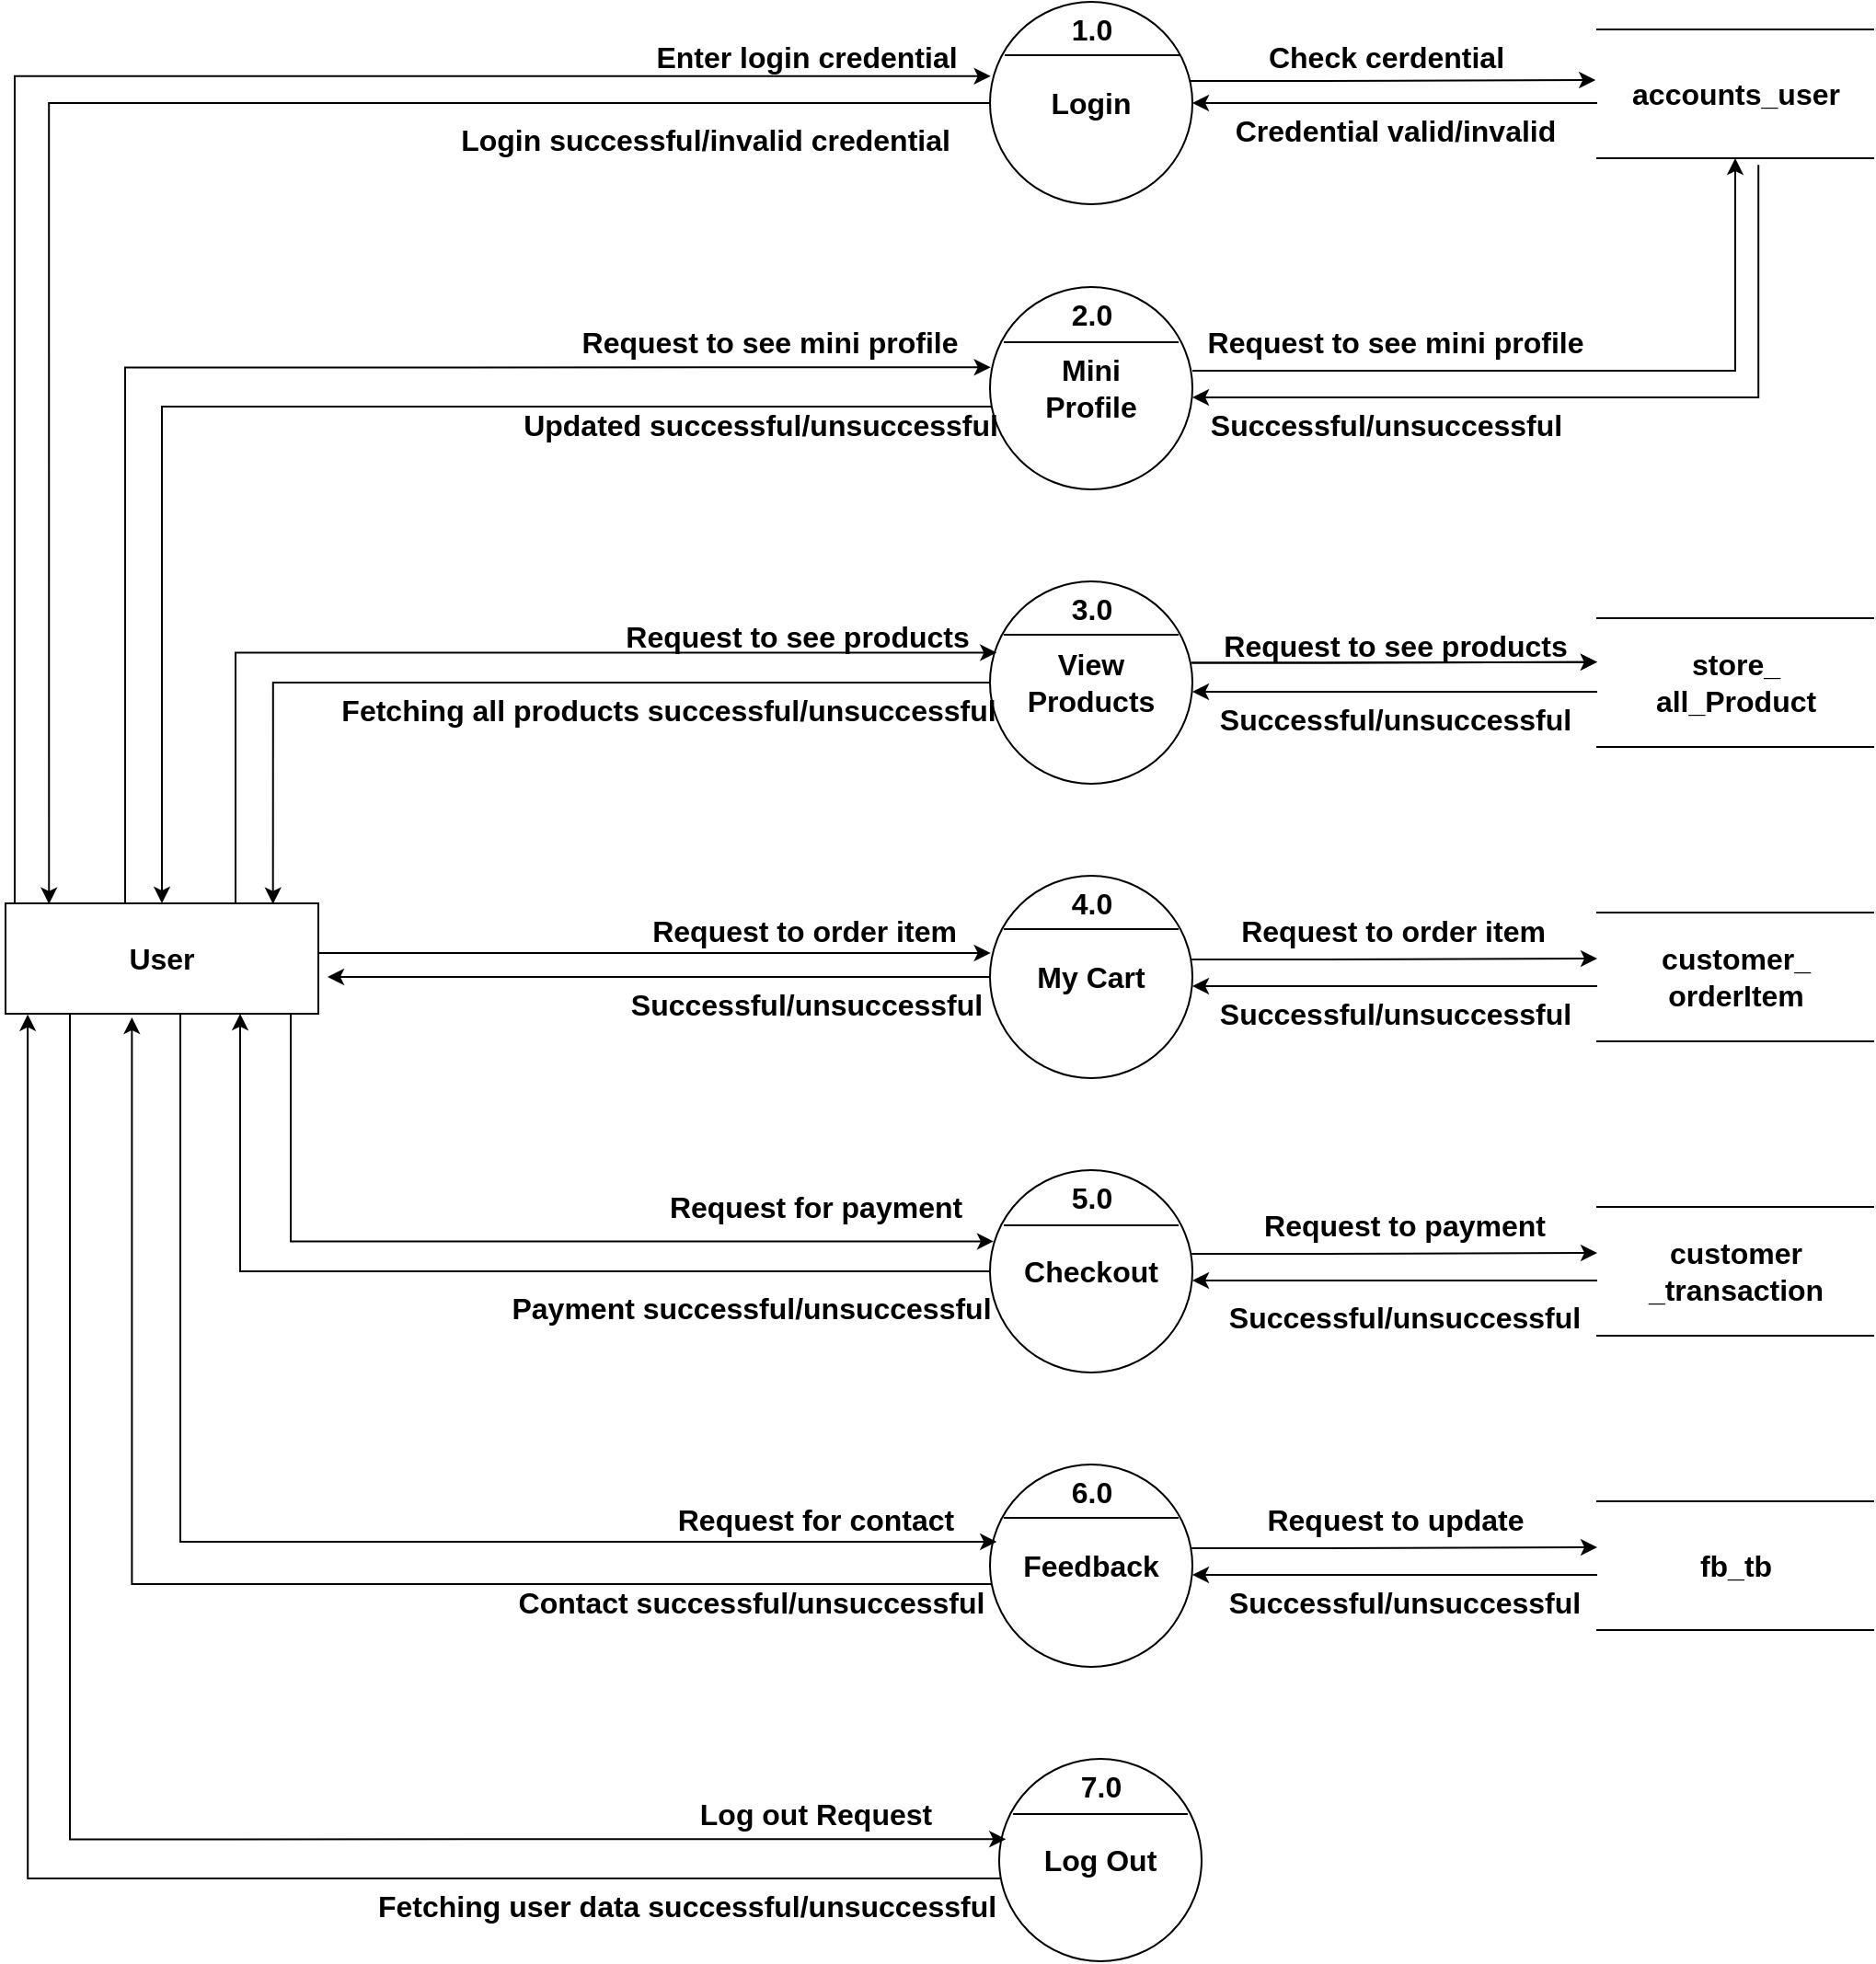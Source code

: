 <mxfile version="20.1.2" type="device"><diagram id="Mw9rHrBjbfb4Q8k92jQl" name="Page-1"><mxGraphModel dx="4152" dy="2204" grid="1" gridSize="10" guides="1" tooltips="1" connect="1" arrows="1" fold="1" page="1" pageScale="1" pageWidth="1200" pageHeight="1920" math="0" shadow="0"><root><mxCell id="0"/><mxCell id="1" parent="0"/><mxCell id="qdJ0pJnOg0wzCEZAPqkk-105" style="edgeStyle=orthogonalEdgeStyle;rounded=0;orthogonalLoop=1;jettySize=auto;html=1;entryX=-0.006;entryY=0.393;entryDx=0;entryDy=0;entryPerimeter=0;fontSize=16;" parent="1" source="qdJ0pJnOg0wzCEZAPqkk-11" target="qdJ0pJnOg0wzCEZAPqkk-15" edge="1"><mxGeometry relative="1" as="geometry"><Array as="points"><mxPoint x="808" y="253"/><mxPoint x="808" y="253"/></Array></mxGeometry></mxCell><mxCell id="qdJ0pJnOg0wzCEZAPqkk-123" style="edgeStyle=orthogonalEdgeStyle;rounded=0;orthogonalLoop=1;jettySize=auto;html=1;entryX=0.139;entryY=0.006;entryDx=0;entryDy=0;entryPerimeter=0;fontSize=16;" parent="1" source="qdJ0pJnOg0wzCEZAPqkk-11" target="qdJ0pJnOg0wzCEZAPqkk-121" edge="1"><mxGeometry relative="1" as="geometry"/></mxCell><mxCell id="qdJ0pJnOg0wzCEZAPqkk-11" value="&lt;b&gt;Login&lt;/b&gt;" style="ellipse;whiteSpace=wrap;html=1;aspect=fixed;fontSize=16;" parent="1" vertex="1"><mxGeometry x="628" y="210" width="110" height="110" as="geometry"/></mxCell><mxCell id="qdJ0pJnOg0wzCEZAPqkk-12" value="&lt;b&gt;Enter login credential&lt;/b&gt;" style="text;html=1;align=center;verticalAlign=middle;resizable=0;points=[];autosize=1;strokeColor=none;fillColor=none;fontSize=16;" parent="1" vertex="1"><mxGeometry x="433" y="225" width="190" height="30" as="geometry"/></mxCell><mxCell id="qdJ0pJnOg0wzCEZAPqkk-13" value="&lt;b&gt;Login successful/invalid credential&lt;/b&gt;" style="text;html=1;align=center;verticalAlign=middle;resizable=0;points=[];autosize=1;strokeColor=none;fillColor=none;fontSize=16;" parent="1" vertex="1"><mxGeometry x="328" y="270" width="290" height="30" as="geometry"/></mxCell><mxCell id="qdJ0pJnOg0wzCEZAPqkk-106" style="edgeStyle=orthogonalEdgeStyle;rounded=0;orthogonalLoop=1;jettySize=auto;html=1;entryX=1;entryY=0.5;entryDx=0;entryDy=0;fontSize=16;" parent="1" source="qdJ0pJnOg0wzCEZAPqkk-15" target="qdJ0pJnOg0wzCEZAPqkk-11" edge="1"><mxGeometry relative="1" as="geometry"><Array as="points"><mxPoint x="878" y="265"/><mxPoint x="878" y="265"/></Array></mxGeometry></mxCell><mxCell id="qdJ0pJnOg0wzCEZAPqkk-15" value="&lt;b&gt;accounts_user&lt;/b&gt;" style="html=1;dashed=0;whitespace=wrap;shape=partialRectangle;right=0;left=0;fontSize=16;" parent="1" vertex="1"><mxGeometry x="958" y="225" width="150" height="70" as="geometry"/></mxCell><mxCell id="qdJ0pJnOg0wzCEZAPqkk-126" style="edgeStyle=orthogonalEdgeStyle;rounded=0;orthogonalLoop=1;jettySize=auto;html=1;entryX=0.5;entryY=0;entryDx=0;entryDy=0;fontSize=16;" parent="1" source="qdJ0pJnOg0wzCEZAPqkk-17" target="qdJ0pJnOg0wzCEZAPqkk-121" edge="1"><mxGeometry relative="1" as="geometry"><Array as="points"><mxPoint x="178" y="430"/></Array></mxGeometry></mxCell><mxCell id="qdJ0pJnOg0wzCEZAPqkk-17" value="&lt;b&gt;Mini&lt;br&gt;Profile&lt;br&gt;&lt;/b&gt;" style="ellipse;whiteSpace=wrap;html=1;aspect=fixed;fontSize=16;" parent="1" vertex="1"><mxGeometry x="628" y="365" width="110" height="110" as="geometry"/></mxCell><mxCell id="qdJ0pJnOg0wzCEZAPqkk-130" style="edgeStyle=orthogonalEdgeStyle;rounded=0;orthogonalLoop=1;jettySize=auto;html=1;entryX=0.855;entryY=0.006;entryDx=0;entryDy=0;entryPerimeter=0;fontSize=16;" parent="1" source="qdJ0pJnOg0wzCEZAPqkk-21" target="qdJ0pJnOg0wzCEZAPqkk-121" edge="1"><mxGeometry relative="1" as="geometry"><Array as="points"><mxPoint x="238" y="580"/></Array></mxGeometry></mxCell><mxCell id="qdJ0pJnOg0wzCEZAPqkk-21" value="&lt;b&gt;View Products&lt;br&gt;&lt;/b&gt;" style="ellipse;whiteSpace=wrap;html=1;aspect=fixed;fontSize=16;" parent="1" vertex="1"><mxGeometry x="628" y="525" width="110" height="110" as="geometry"/></mxCell><mxCell id="qdJ0pJnOg0wzCEZAPqkk-23" value="&lt;b&gt;store_&lt;br&gt;all_Product&lt;/b&gt;" style="html=1;dashed=0;whitespace=wrap;shape=partialRectangle;right=0;left=0;fontSize=16;" parent="1" vertex="1"><mxGeometry x="958" y="545" width="150" height="70" as="geometry"/></mxCell><mxCell id="qdJ0pJnOg0wzCEZAPqkk-143" style="edgeStyle=orthogonalEdgeStyle;rounded=0;orthogonalLoop=1;jettySize=auto;html=1;fontSize=16;" parent="1" source="qdJ0pJnOg0wzCEZAPqkk-27" edge="1"><mxGeometry relative="1" as="geometry"><mxPoint x="268" y="740" as="targetPoint"/></mxGeometry></mxCell><mxCell id="qdJ0pJnOg0wzCEZAPqkk-27" value="&lt;b&gt;My Cart&lt;br&gt;&lt;/b&gt;" style="ellipse;whiteSpace=wrap;html=1;aspect=fixed;fontSize=16;" parent="1" vertex="1"><mxGeometry x="628" y="685" width="110" height="110" as="geometry"/></mxCell><mxCell id="qdJ0pJnOg0wzCEZAPqkk-28" value="&lt;b&gt;customer_&lt;br&gt;orderItem&lt;br&gt;&lt;/b&gt;" style="html=1;dashed=0;whitespace=wrap;shape=partialRectangle;right=0;left=0;fontSize=16;" parent="1" vertex="1"><mxGeometry x="958" y="705" width="150" height="70" as="geometry"/></mxCell><mxCell id="qdJ0pJnOg0wzCEZAPqkk-137" style="edgeStyle=orthogonalEdgeStyle;rounded=0;orthogonalLoop=1;jettySize=auto;html=1;entryX=0.75;entryY=1;entryDx=0;entryDy=0;fontSize=16;" parent="1" source="qdJ0pJnOg0wzCEZAPqkk-32" target="qdJ0pJnOg0wzCEZAPqkk-121" edge="1"><mxGeometry relative="1" as="geometry"><Array as="points"><mxPoint x="221" y="900"/></Array></mxGeometry></mxCell><mxCell id="qdJ0pJnOg0wzCEZAPqkk-32" value="&lt;b&gt;Checkout&lt;br&gt;&lt;/b&gt;" style="ellipse;whiteSpace=wrap;html=1;aspect=fixed;fontSize=16;" parent="1" vertex="1"><mxGeometry x="628" y="845" width="110" height="110" as="geometry"/></mxCell><mxCell id="qdJ0pJnOg0wzCEZAPqkk-33" value="&lt;b&gt;customer&lt;br&gt;_transaction&lt;/b&gt;&lt;b&gt;&lt;br&gt;&lt;/b&gt;" style="html=1;dashed=0;whitespace=wrap;shape=partialRectangle;right=0;left=0;fontSize=16;" parent="1" vertex="1"><mxGeometry x="958" y="865" width="150" height="70" as="geometry"/></mxCell><mxCell id="qdJ0pJnOg0wzCEZAPqkk-139" style="edgeStyle=orthogonalEdgeStyle;rounded=0;orthogonalLoop=1;jettySize=auto;html=1;entryX=0.404;entryY=1.033;entryDx=0;entryDy=0;entryPerimeter=0;fontSize=16;" parent="1" source="qdJ0pJnOg0wzCEZAPqkk-37" target="qdJ0pJnOg0wzCEZAPqkk-121" edge="1"><mxGeometry relative="1" as="geometry"><Array as="points"><mxPoint x="162" y="1070"/></Array></mxGeometry></mxCell><mxCell id="qdJ0pJnOg0wzCEZAPqkk-37" value="&lt;b&gt;Feedback&lt;br&gt;&lt;/b&gt;" style="ellipse;whiteSpace=wrap;html=1;aspect=fixed;fontSize=16;" parent="1" vertex="1"><mxGeometry x="628" y="1005" width="110" height="110" as="geometry"/></mxCell><mxCell id="qdJ0pJnOg0wzCEZAPqkk-38" value="&lt;b&gt;fb_tb&lt;br&gt;&lt;/b&gt;" style="html=1;dashed=0;whitespace=wrap;shape=partialRectangle;right=0;left=0;fontSize=16;" parent="1" vertex="1"><mxGeometry x="958" y="1025" width="150" height="70" as="geometry"/></mxCell><mxCell id="qdJ0pJnOg0wzCEZAPqkk-141" style="edgeStyle=orthogonalEdgeStyle;rounded=0;orthogonalLoop=1;jettySize=auto;html=1;entryX=0.071;entryY=1.006;entryDx=0;entryDy=0;entryPerimeter=0;fontSize=16;" parent="1" source="qdJ0pJnOg0wzCEZAPqkk-42" target="qdJ0pJnOg0wzCEZAPqkk-121" edge="1"><mxGeometry relative="1" as="geometry"><Array as="points"><mxPoint x="105" y="1230"/></Array></mxGeometry></mxCell><mxCell id="qdJ0pJnOg0wzCEZAPqkk-42" value="&lt;b&gt;Log Out&lt;br&gt;&lt;/b&gt;" style="ellipse;whiteSpace=wrap;html=1;aspect=fixed;fontSize=16;" parent="1" vertex="1"><mxGeometry x="633" y="1165" width="110" height="110" as="geometry"/></mxCell><mxCell id="qdJ0pJnOg0wzCEZAPqkk-43" value="&lt;b&gt;Check cerdential&lt;/b&gt;" style="text;html=1;align=center;verticalAlign=middle;resizable=0;points=[];autosize=1;strokeColor=none;fillColor=none;fontSize=16;" parent="1" vertex="1"><mxGeometry x="768" y="225" width="150" height="30" as="geometry"/></mxCell><mxCell id="qdJ0pJnOg0wzCEZAPqkk-44" value="&lt;b&gt;Credential valid/invalid&lt;/b&gt;" style="text;html=1;align=center;verticalAlign=middle;resizable=0;points=[];autosize=1;strokeColor=none;fillColor=none;fontSize=16;" parent="1" vertex="1"><mxGeometry x="748" y="265" width="200" height="30" as="geometry"/></mxCell><mxCell id="qdJ0pJnOg0wzCEZAPqkk-45" value="&lt;b&gt;Request to see mini profile&lt;/b&gt;" style="text;html=1;align=center;verticalAlign=middle;resizable=0;points=[];autosize=1;strokeColor=none;fillColor=none;fontSize=16;" parent="1" vertex="1"><mxGeometry x="733" y="380" width="230" height="30" as="geometry"/></mxCell><mxCell id="qdJ0pJnOg0wzCEZAPqkk-46" value="&lt;b&gt;Successful/unsuccessful&lt;/b&gt;" style="text;html=1;align=center;verticalAlign=middle;resizable=0;points=[];autosize=1;strokeColor=none;fillColor=none;fontSize=16;" parent="1" vertex="1"><mxGeometry x="738" y="425" width="210" height="30" as="geometry"/></mxCell><mxCell id="qdJ0pJnOg0wzCEZAPqkk-47" value="&lt;b&gt;Request to see products&lt;/b&gt;" style="text;html=1;align=center;verticalAlign=middle;resizable=0;points=[];autosize=1;strokeColor=none;fillColor=none;fontSize=16;" parent="1" vertex="1"><mxGeometry x="743" y="545" width="210" height="30" as="geometry"/></mxCell><mxCell id="qdJ0pJnOg0wzCEZAPqkk-48" value="&lt;b&gt;Request to order item&lt;span style=&quot;white-space: pre;&quot;&gt;&#9;&lt;/span&gt;&lt;/b&gt;" style="text;html=1;align=center;verticalAlign=middle;resizable=0;points=[];autosize=1;strokeColor=none;fillColor=none;fontSize=16;" parent="1" vertex="1"><mxGeometry x="753" y="700" width="200" height="30" as="geometry"/></mxCell><mxCell id="qdJ0pJnOg0wzCEZAPqkk-49" value="&lt;b&gt;Request to payment&lt;/b&gt;" style="text;html=1;align=center;verticalAlign=middle;resizable=0;points=[];autosize=1;strokeColor=none;fillColor=none;fontSize=16;" parent="1" vertex="1"><mxGeometry x="763" y="860" width="180" height="30" as="geometry"/></mxCell><mxCell id="qdJ0pJnOg0wzCEZAPqkk-50" value="&lt;b&gt;Request to update&lt;/b&gt;" style="text;html=1;align=center;verticalAlign=middle;resizable=0;points=[];autosize=1;strokeColor=none;fillColor=none;fontSize=16;" parent="1" vertex="1"><mxGeometry x="768" y="1020" width="160" height="30" as="geometry"/></mxCell><mxCell id="qdJ0pJnOg0wzCEZAPqkk-51" value="&lt;b&gt;Successful/unsuccessful&lt;/b&gt;" style="text;html=1;align=center;verticalAlign=middle;resizable=0;points=[];autosize=1;strokeColor=none;fillColor=none;fontSize=16;" parent="1" vertex="1"><mxGeometry x="743" y="585" width="210" height="30" as="geometry"/></mxCell><mxCell id="qdJ0pJnOg0wzCEZAPqkk-52" value="&lt;b&gt;Successful/unsuccessful&lt;/b&gt;" style="text;html=1;align=center;verticalAlign=middle;resizable=0;points=[];autosize=1;strokeColor=none;fillColor=none;fontSize=16;" parent="1" vertex="1"><mxGeometry x="743" y="745" width="210" height="30" as="geometry"/></mxCell><mxCell id="qdJ0pJnOg0wzCEZAPqkk-53" value="&lt;b&gt;Successful/unsuccessful&lt;/b&gt;" style="text;html=1;align=center;verticalAlign=middle;resizable=0;points=[];autosize=1;strokeColor=none;fillColor=none;fontSize=16;" parent="1" vertex="1"><mxGeometry x="748" y="910" width="210" height="30" as="geometry"/></mxCell><mxCell id="qdJ0pJnOg0wzCEZAPqkk-54" value="&lt;b&gt;Successful/unsuccessful&lt;/b&gt;" style="text;html=1;align=center;verticalAlign=middle;resizable=0;points=[];autosize=1;strokeColor=none;fillColor=none;fontSize=16;" parent="1" vertex="1"><mxGeometry x="748" y="1065" width="210" height="30" as="geometry"/></mxCell><mxCell id="qdJ0pJnOg0wzCEZAPqkk-55" value="&lt;b&gt;Updated&amp;nbsp;successful/unsuccessful&lt;/b&gt;" style="text;html=1;align=center;verticalAlign=middle;resizable=0;points=[];autosize=1;strokeColor=none;fillColor=none;fontSize=16;" parent="1" vertex="1"><mxGeometry x="363" y="425" width="280" height="30" as="geometry"/></mxCell><mxCell id="qdJ0pJnOg0wzCEZAPqkk-56" value="&lt;b&gt;Request to see products&lt;/b&gt;" style="text;html=1;align=center;verticalAlign=middle;resizable=0;points=[];autosize=1;strokeColor=none;fillColor=none;fontSize=16;" parent="1" vertex="1"><mxGeometry x="418" y="540" width="210" height="30" as="geometry"/></mxCell><mxCell id="qdJ0pJnOg0wzCEZAPqkk-57" value="&lt;b&gt;Request for payment&lt;/b&gt;" style="text;html=1;align=center;verticalAlign=middle;resizable=0;points=[];autosize=1;strokeColor=none;fillColor=none;fontSize=16;" parent="1" vertex="1"><mxGeometry x="443" y="850" width="180" height="30" as="geometry"/></mxCell><mxCell id="qdJ0pJnOg0wzCEZAPqkk-58" value="&lt;b&gt;Log out Request&lt;/b&gt;" style="text;html=1;align=center;verticalAlign=middle;resizable=0;points=[];autosize=1;strokeColor=none;fillColor=none;fontSize=16;" parent="1" vertex="1"><mxGeometry x="458" y="1180" width="150" height="30" as="geometry"/></mxCell><mxCell id="qdJ0pJnOg0wzCEZAPqkk-59" value="&lt;b&gt;Fetching all products successful/unsuccessful&lt;/b&gt;" style="text;html=1;align=center;verticalAlign=middle;resizable=0;points=[];autosize=1;strokeColor=none;fillColor=none;fontSize=16;" parent="1" vertex="1"><mxGeometry x="263" y="580" width="380" height="30" as="geometry"/></mxCell><mxCell id="qdJ0pJnOg0wzCEZAPqkk-60" value="&lt;b&gt;Payment successful/unsuccessful&lt;/b&gt;" style="text;html=1;align=center;verticalAlign=middle;resizable=0;points=[];autosize=1;strokeColor=none;fillColor=none;fontSize=16;" parent="1" vertex="1"><mxGeometry x="358" y="905" width="280" height="30" as="geometry"/></mxCell><mxCell id="qdJ0pJnOg0wzCEZAPqkk-61" value="&lt;b&gt;Contact successful/unsuccessful&lt;/b&gt;" style="text;html=1;align=center;verticalAlign=middle;resizable=0;points=[];autosize=1;strokeColor=none;fillColor=none;fontSize=16;" parent="1" vertex="1"><mxGeometry x="358" y="1065" width="280" height="30" as="geometry"/></mxCell><mxCell id="qdJ0pJnOg0wzCEZAPqkk-62" value="&lt;b&gt;Fetching user data successful/unsuccessful&lt;/b&gt;" style="text;html=1;align=center;verticalAlign=middle;resizable=0;points=[];autosize=1;strokeColor=none;fillColor=none;fontSize=16;" parent="1" vertex="1"><mxGeometry x="283" y="1230" width="360" height="30" as="geometry"/></mxCell><mxCell id="qdJ0pJnOg0wzCEZAPqkk-63" value="&lt;b&gt;Request to see mini profile&lt;/b&gt;" style="text;html=1;align=center;verticalAlign=middle;resizable=0;points=[];autosize=1;strokeColor=none;fillColor=none;fontSize=16;" parent="1" vertex="1"><mxGeometry x="393" y="380" width="230" height="30" as="geometry"/></mxCell><mxCell id="qdJ0pJnOg0wzCEZAPqkk-64" value="&lt;b&gt;Request to order item&lt;span style=&quot;white-space: pre;&quot;&gt;&#9;&lt;/span&gt;&lt;/b&gt;" style="text;html=1;align=center;verticalAlign=middle;resizable=0;points=[];autosize=1;strokeColor=none;fillColor=none;fontSize=16;" parent="1" vertex="1"><mxGeometry x="433" y="700" width="200" height="30" as="geometry"/></mxCell><mxCell id="qdJ0pJnOg0wzCEZAPqkk-65" value="&lt;b&gt;Successful/unsuccessful&lt;/b&gt;" style="text;html=1;align=center;verticalAlign=middle;resizable=0;points=[];autosize=1;strokeColor=none;fillColor=none;fontSize=16;" parent="1" vertex="1"><mxGeometry x="423" y="740" width="210" height="30" as="geometry"/></mxCell><mxCell id="qdJ0pJnOg0wzCEZAPqkk-66" value="&lt;b&gt;Request for contact&lt;/b&gt;" style="text;html=1;align=center;verticalAlign=middle;resizable=0;points=[];autosize=1;strokeColor=none;fillColor=none;fontSize=16;" parent="1" vertex="1"><mxGeometry x="448" y="1020" width="170" height="30" as="geometry"/></mxCell><mxCell id="qdJ0pJnOg0wzCEZAPqkk-72" value="" style="endArrow=none;html=1;rounded=0;exitX=0.073;exitY=0.264;exitDx=0;exitDy=0;exitPerimeter=0;entryX=0.936;entryY=0.264;entryDx=0;entryDy=0;entryPerimeter=0;" parent="1" source="qdJ0pJnOg0wzCEZAPqkk-11" target="qdJ0pJnOg0wzCEZAPqkk-11" edge="1"><mxGeometry width="50" height="50" relative="1" as="geometry"><mxPoint x="728" y="350" as="sourcePoint"/><mxPoint x="778" y="300" as="targetPoint"/></mxGeometry></mxCell><mxCell id="qdJ0pJnOg0wzCEZAPqkk-73" value="&lt;font style=&quot;font-size: 16px;&quot;&gt;&lt;b&gt;1.0&lt;/b&gt;&lt;/font&gt;" style="text;html=1;align=center;verticalAlign=middle;resizable=0;points=[];autosize=1;strokeColor=none;fillColor=none;" parent="1" vertex="1"><mxGeometry x="658" y="210" width="50" height="30" as="geometry"/></mxCell><mxCell id="qdJ0pJnOg0wzCEZAPqkk-74" value="" style="endArrow=none;html=1;rounded=0;exitX=0.073;exitY=0.264;exitDx=0;exitDy=0;exitPerimeter=0;entryX=0.936;entryY=0.264;entryDx=0;entryDy=0;entryPerimeter=0;" parent="1" edge="1"><mxGeometry width="50" height="50" relative="1" as="geometry"><mxPoint x="635.54" y="395" as="sourcePoint"/><mxPoint x="730.47" y="395" as="targetPoint"/></mxGeometry></mxCell><mxCell id="qdJ0pJnOg0wzCEZAPqkk-75" value="&lt;span style=&quot;font-size: 16px;&quot;&gt;&lt;b&gt;2.0&lt;/b&gt;&lt;/span&gt;" style="text;html=1;align=center;verticalAlign=middle;resizable=0;points=[];autosize=1;strokeColor=none;fillColor=none;" parent="1" vertex="1"><mxGeometry x="658" y="365" width="50" height="30" as="geometry"/></mxCell><mxCell id="qdJ0pJnOg0wzCEZAPqkk-76" value="" style="endArrow=none;html=1;rounded=0;exitX=0.073;exitY=0.264;exitDx=0;exitDy=0;exitPerimeter=0;entryX=0.936;entryY=0.264;entryDx=0;entryDy=0;entryPerimeter=0;" parent="1" edge="1"><mxGeometry width="50" height="50" relative="1" as="geometry"><mxPoint x="635.53" y="554" as="sourcePoint"/><mxPoint x="730.46" y="554" as="targetPoint"/></mxGeometry></mxCell><mxCell id="qdJ0pJnOg0wzCEZAPqkk-77" value="" style="endArrow=none;html=1;rounded=0;exitX=0.073;exitY=0.264;exitDx=0;exitDy=0;exitPerimeter=0;entryX=0.936;entryY=0.264;entryDx=0;entryDy=0;entryPerimeter=0;" parent="1" edge="1"><mxGeometry width="50" height="50" relative="1" as="geometry"><mxPoint x="635.54" y="714" as="sourcePoint"/><mxPoint x="730.47" y="714" as="targetPoint"/></mxGeometry></mxCell><mxCell id="qdJ0pJnOg0wzCEZAPqkk-78" value="" style="endArrow=none;html=1;rounded=0;exitX=0.073;exitY=0.264;exitDx=0;exitDy=0;exitPerimeter=0;entryX=0.936;entryY=0.264;entryDx=0;entryDy=0;entryPerimeter=0;" parent="1" edge="1"><mxGeometry width="50" height="50" relative="1" as="geometry"><mxPoint x="635.53" y="875" as="sourcePoint"/><mxPoint x="730.46" y="875" as="targetPoint"/></mxGeometry></mxCell><mxCell id="qdJ0pJnOg0wzCEZAPqkk-79" value="" style="endArrow=none;html=1;rounded=0;exitX=0.073;exitY=0.264;exitDx=0;exitDy=0;exitPerimeter=0;entryX=0.936;entryY=0.264;entryDx=0;entryDy=0;entryPerimeter=0;" parent="1" edge="1"><mxGeometry width="50" height="50" relative="1" as="geometry"><mxPoint x="635.54" y="1034" as="sourcePoint"/><mxPoint x="730.47" y="1034" as="targetPoint"/></mxGeometry></mxCell><mxCell id="qdJ0pJnOg0wzCEZAPqkk-80" value="" style="endArrow=none;html=1;rounded=0;exitX=0.073;exitY=0.264;exitDx=0;exitDy=0;exitPerimeter=0;entryX=0.936;entryY=0.264;entryDx=0;entryDy=0;entryPerimeter=0;" parent="1" edge="1"><mxGeometry width="50" height="50" relative="1" as="geometry"><mxPoint x="640.54" y="1195" as="sourcePoint"/><mxPoint x="735.47" y="1195" as="targetPoint"/></mxGeometry></mxCell><mxCell id="qdJ0pJnOg0wzCEZAPqkk-81" value="&lt;span style=&quot;font-size: 16px;&quot;&gt;&lt;b&gt;3.0&lt;/b&gt;&lt;/span&gt;" style="text;html=1;align=center;verticalAlign=middle;resizable=0;points=[];autosize=1;strokeColor=none;fillColor=none;" parent="1" vertex="1"><mxGeometry x="658" y="525" width="50" height="30" as="geometry"/></mxCell><mxCell id="qdJ0pJnOg0wzCEZAPqkk-82" value="&lt;span style=&quot;font-size: 16px;&quot;&gt;&lt;b&gt;4.0&lt;/b&gt;&lt;/span&gt;" style="text;html=1;align=center;verticalAlign=middle;resizable=0;points=[];autosize=1;strokeColor=none;fillColor=none;" parent="1" vertex="1"><mxGeometry x="658" y="685" width="50" height="30" as="geometry"/></mxCell><mxCell id="qdJ0pJnOg0wzCEZAPqkk-83" value="&lt;span style=&quot;font-size: 16px;&quot;&gt;&lt;b&gt;5.0&lt;/b&gt;&lt;/span&gt;" style="text;html=1;align=center;verticalAlign=middle;resizable=0;points=[];autosize=1;strokeColor=none;fillColor=none;" parent="1" vertex="1"><mxGeometry x="658" y="845" width="50" height="30" as="geometry"/></mxCell><mxCell id="qdJ0pJnOg0wzCEZAPqkk-84" value="&lt;span style=&quot;font-size: 16px;&quot;&gt;&lt;b&gt;6.0&lt;/b&gt;&lt;/span&gt;" style="text;html=1;align=center;verticalAlign=middle;resizable=0;points=[];autosize=1;strokeColor=none;fillColor=none;" parent="1" vertex="1"><mxGeometry x="658" y="1005" width="50" height="30" as="geometry"/></mxCell><mxCell id="qdJ0pJnOg0wzCEZAPqkk-85" value="&lt;span style=&quot;font-size: 16px;&quot;&gt;&lt;b&gt;7.0&lt;/b&gt;&lt;/span&gt;" style="text;html=1;align=center;verticalAlign=middle;resizable=0;points=[];autosize=1;strokeColor=none;fillColor=none;" parent="1" vertex="1"><mxGeometry x="663" y="1165" width="50" height="30" as="geometry"/></mxCell><mxCell id="qdJ0pJnOg0wzCEZAPqkk-108" style="edgeStyle=orthogonalEdgeStyle;rounded=0;orthogonalLoop=1;jettySize=auto;html=1;entryX=0.5;entryY=1;entryDx=0;entryDy=0;fontSize=16;" parent="1" target="qdJ0pJnOg0wzCEZAPqkk-15" edge="1"><mxGeometry relative="1" as="geometry"><mxPoint x="738.005" y="410.49" as="sourcePoint"/><mxPoint x="958.43" y="410.0" as="targetPoint"/><Array as="points"><mxPoint x="1033" y="411"/></Array></mxGeometry></mxCell><mxCell id="qdJ0pJnOg0wzCEZAPqkk-109" style="edgeStyle=orthogonalEdgeStyle;rounded=0;orthogonalLoop=1;jettySize=auto;html=1;entryX=1;entryY=0.5;entryDx=0;entryDy=0;fontSize=16;exitX=0.584;exitY=1.051;exitDx=0;exitDy=0;exitPerimeter=0;" parent="1" source="qdJ0pJnOg0wzCEZAPqkk-15" edge="1"><mxGeometry relative="1" as="geometry"><mxPoint x="958" y="425" as="sourcePoint"/><mxPoint x="738.0" y="425" as="targetPoint"/><Array as="points"><mxPoint x="1046" y="425"/></Array></mxGeometry></mxCell><mxCell id="qdJ0pJnOg0wzCEZAPqkk-110" style="edgeStyle=orthogonalEdgeStyle;rounded=0;orthogonalLoop=1;jettySize=auto;html=1;entryX=-0.006;entryY=0.393;entryDx=0;entryDy=0;entryPerimeter=0;fontSize=16;" parent="1" edge="1"><mxGeometry relative="1" as="geometry"><mxPoint x="737.575" y="569.31" as="sourcePoint"/><mxPoint x="958.0" y="568.82" as="targetPoint"/><Array as="points"><mxPoint x="808.9" y="569.31"/><mxPoint x="808.9" y="569.31"/></Array></mxGeometry></mxCell><mxCell id="qdJ0pJnOg0wzCEZAPqkk-111" style="edgeStyle=orthogonalEdgeStyle;rounded=0;orthogonalLoop=1;jettySize=auto;html=1;entryX=1;entryY=0.5;entryDx=0;entryDy=0;fontSize=16;" parent="1" edge="1"><mxGeometry relative="1" as="geometry"><mxPoint x="958" y="585" as="sourcePoint"/><mxPoint x="738.0" y="585" as="targetPoint"/><Array as="points"><mxPoint x="878" y="585"/><mxPoint x="878" y="585"/></Array></mxGeometry></mxCell><mxCell id="qdJ0pJnOg0wzCEZAPqkk-113" style="edgeStyle=orthogonalEdgeStyle;rounded=0;orthogonalLoop=1;jettySize=auto;html=1;entryX=-0.006;entryY=0.393;entryDx=0;entryDy=0;entryPerimeter=0;fontSize=16;" parent="1" edge="1"><mxGeometry relative="1" as="geometry"><mxPoint x="737.575" y="569.31" as="sourcePoint"/><mxPoint x="958" y="568.82" as="targetPoint"/><Array as="points"><mxPoint x="808.9" y="569.31"/><mxPoint x="808.9" y="569.31"/></Array></mxGeometry></mxCell><mxCell id="qdJ0pJnOg0wzCEZAPqkk-114" style="edgeStyle=orthogonalEdgeStyle;rounded=0;orthogonalLoop=1;jettySize=auto;html=1;entryX=-0.006;entryY=0.393;entryDx=0;entryDy=0;entryPerimeter=0;fontSize=16;" parent="1" edge="1"><mxGeometry relative="1" as="geometry"><mxPoint x="737.575" y="730.49" as="sourcePoint"/><mxPoint x="958" y="730" as="targetPoint"/><Array as="points"><mxPoint x="808.9" y="730.49"/><mxPoint x="808.9" y="730.49"/></Array></mxGeometry></mxCell><mxCell id="qdJ0pJnOg0wzCEZAPqkk-116" style="edgeStyle=orthogonalEdgeStyle;rounded=0;orthogonalLoop=1;jettySize=auto;html=1;entryX=1;entryY=0.5;entryDx=0;entryDy=0;fontSize=16;" parent="1" edge="1"><mxGeometry relative="1" as="geometry"><mxPoint x="958" y="745" as="sourcePoint"/><mxPoint x="738.0" y="745" as="targetPoint"/><Array as="points"><mxPoint x="893" y="745"/><mxPoint x="893" y="745"/></Array></mxGeometry></mxCell><mxCell id="qdJ0pJnOg0wzCEZAPqkk-117" style="edgeStyle=orthogonalEdgeStyle;rounded=0;orthogonalLoop=1;jettySize=auto;html=1;entryX=-0.006;entryY=0.393;entryDx=0;entryDy=0;entryPerimeter=0;fontSize=16;" parent="1" edge="1"><mxGeometry relative="1" as="geometry"><mxPoint x="737.575" y="890.49" as="sourcePoint"/><mxPoint x="958" y="890.0" as="targetPoint"/><Array as="points"><mxPoint x="808.9" y="890.49"/><mxPoint x="808.9" y="890.49"/></Array></mxGeometry></mxCell><mxCell id="qdJ0pJnOg0wzCEZAPqkk-118" style="edgeStyle=orthogonalEdgeStyle;rounded=0;orthogonalLoop=1;jettySize=auto;html=1;entryX=1;entryY=0.5;entryDx=0;entryDy=0;fontSize=16;" parent="1" edge="1"><mxGeometry relative="1" as="geometry"><mxPoint x="958" y="905.0" as="sourcePoint"/><mxPoint x="738.0" y="905.0" as="targetPoint"/><Array as="points"><mxPoint x="893" y="905"/><mxPoint x="893" y="905"/></Array></mxGeometry></mxCell><mxCell id="qdJ0pJnOg0wzCEZAPqkk-119" style="edgeStyle=orthogonalEdgeStyle;rounded=0;orthogonalLoop=1;jettySize=auto;html=1;entryX=-0.006;entryY=0.393;entryDx=0;entryDy=0;entryPerimeter=0;fontSize=16;" parent="1" edge="1"><mxGeometry relative="1" as="geometry"><mxPoint x="737.575" y="1050.49" as="sourcePoint"/><mxPoint x="958" y="1050.0" as="targetPoint"/><Array as="points"><mxPoint x="808.9" y="1050.49"/><mxPoint x="808.9" y="1050.49"/></Array></mxGeometry></mxCell><mxCell id="qdJ0pJnOg0wzCEZAPqkk-120" style="edgeStyle=orthogonalEdgeStyle;rounded=0;orthogonalLoop=1;jettySize=auto;html=1;entryX=1;entryY=0.5;entryDx=0;entryDy=0;fontSize=16;" parent="1" edge="1"><mxGeometry relative="1" as="geometry"><mxPoint x="958" y="1065.0" as="sourcePoint"/><mxPoint x="738.0" y="1065.0" as="targetPoint"/><Array as="points"><mxPoint x="893" y="1065"/><mxPoint x="893" y="1065"/></Array></mxGeometry></mxCell><mxCell id="qdJ0pJnOg0wzCEZAPqkk-122" style="edgeStyle=orthogonalEdgeStyle;rounded=0;orthogonalLoop=1;jettySize=auto;html=1;entryX=0.003;entryY=0.367;entryDx=0;entryDy=0;entryPerimeter=0;fontSize=16;" parent="1" source="qdJ0pJnOg0wzCEZAPqkk-121" target="qdJ0pJnOg0wzCEZAPqkk-11" edge="1"><mxGeometry relative="1" as="geometry"><Array as="points"><mxPoint x="98" y="250"/></Array></mxGeometry></mxCell><mxCell id="qdJ0pJnOg0wzCEZAPqkk-125" style="edgeStyle=orthogonalEdgeStyle;rounded=0;orthogonalLoop=1;jettySize=auto;html=1;entryX=0.003;entryY=0.397;entryDx=0;entryDy=0;entryPerimeter=0;fontSize=16;" parent="1" source="qdJ0pJnOg0wzCEZAPqkk-121" target="qdJ0pJnOg0wzCEZAPqkk-17" edge="1"><mxGeometry relative="1" as="geometry"><Array as="points"><mxPoint x="158" y="409"/></Array></mxGeometry></mxCell><mxCell id="qdJ0pJnOg0wzCEZAPqkk-131" style="edgeStyle=orthogonalEdgeStyle;rounded=0;orthogonalLoop=1;jettySize=auto;html=1;entryX=0.033;entryY=0.352;entryDx=0;entryDy=0;entryPerimeter=0;fontSize=16;" parent="1" source="qdJ0pJnOg0wzCEZAPqkk-121" target="qdJ0pJnOg0wzCEZAPqkk-21" edge="1"><mxGeometry relative="1" as="geometry"><Array as="points"><mxPoint x="218" y="564"/></Array></mxGeometry></mxCell><mxCell id="qdJ0pJnOg0wzCEZAPqkk-133" style="edgeStyle=orthogonalEdgeStyle;rounded=0;orthogonalLoop=1;jettySize=auto;html=1;entryX=0.003;entryY=0.382;entryDx=0;entryDy=0;entryPerimeter=0;fontSize=16;" parent="1" source="qdJ0pJnOg0wzCEZAPqkk-121" target="qdJ0pJnOg0wzCEZAPqkk-27" edge="1"><mxGeometry relative="1" as="geometry"><Array as="points"><mxPoint x="288" y="727"/><mxPoint x="288" y="727"/></Array></mxGeometry></mxCell><mxCell id="qdJ0pJnOg0wzCEZAPqkk-136" style="edgeStyle=orthogonalEdgeStyle;rounded=0;orthogonalLoop=1;jettySize=auto;html=1;entryX=0.018;entryY=0.352;entryDx=0;entryDy=0;entryPerimeter=0;fontSize=16;" parent="1" source="qdJ0pJnOg0wzCEZAPqkk-121" target="qdJ0pJnOg0wzCEZAPqkk-32" edge="1"><mxGeometry relative="1" as="geometry"><Array as="points"><mxPoint x="248" y="884"/></Array></mxGeometry></mxCell><mxCell id="qdJ0pJnOg0wzCEZAPqkk-138" style="edgeStyle=orthogonalEdgeStyle;rounded=0;orthogonalLoop=1;jettySize=auto;html=1;entryX=0.033;entryY=0.382;entryDx=0;entryDy=0;entryPerimeter=0;fontSize=16;" parent="1" source="qdJ0pJnOg0wzCEZAPqkk-121" target="qdJ0pJnOg0wzCEZAPqkk-37" edge="1"><mxGeometry relative="1" as="geometry"><Array as="points"><mxPoint x="188" y="1047"/></Array></mxGeometry></mxCell><mxCell id="qdJ0pJnOg0wzCEZAPqkk-140" style="edgeStyle=orthogonalEdgeStyle;rounded=0;orthogonalLoop=1;jettySize=auto;html=1;entryX=0.033;entryY=0.397;entryDx=0;entryDy=0;entryPerimeter=0;fontSize=16;" parent="1" source="qdJ0pJnOg0wzCEZAPqkk-121" target="qdJ0pJnOg0wzCEZAPqkk-42" edge="1"><mxGeometry relative="1" as="geometry"><Array as="points"><mxPoint x="128" y="1209"/></Array></mxGeometry></mxCell><mxCell id="qdJ0pJnOg0wzCEZAPqkk-121" value="&lt;b&gt;User&lt;/b&gt;" style="rounded=0;whiteSpace=wrap;html=1;fontSize=16;" parent="1" vertex="1"><mxGeometry x="93" y="700" width="170" height="60" as="geometry"/></mxCell></root></mxGraphModel></diagram></mxfile>